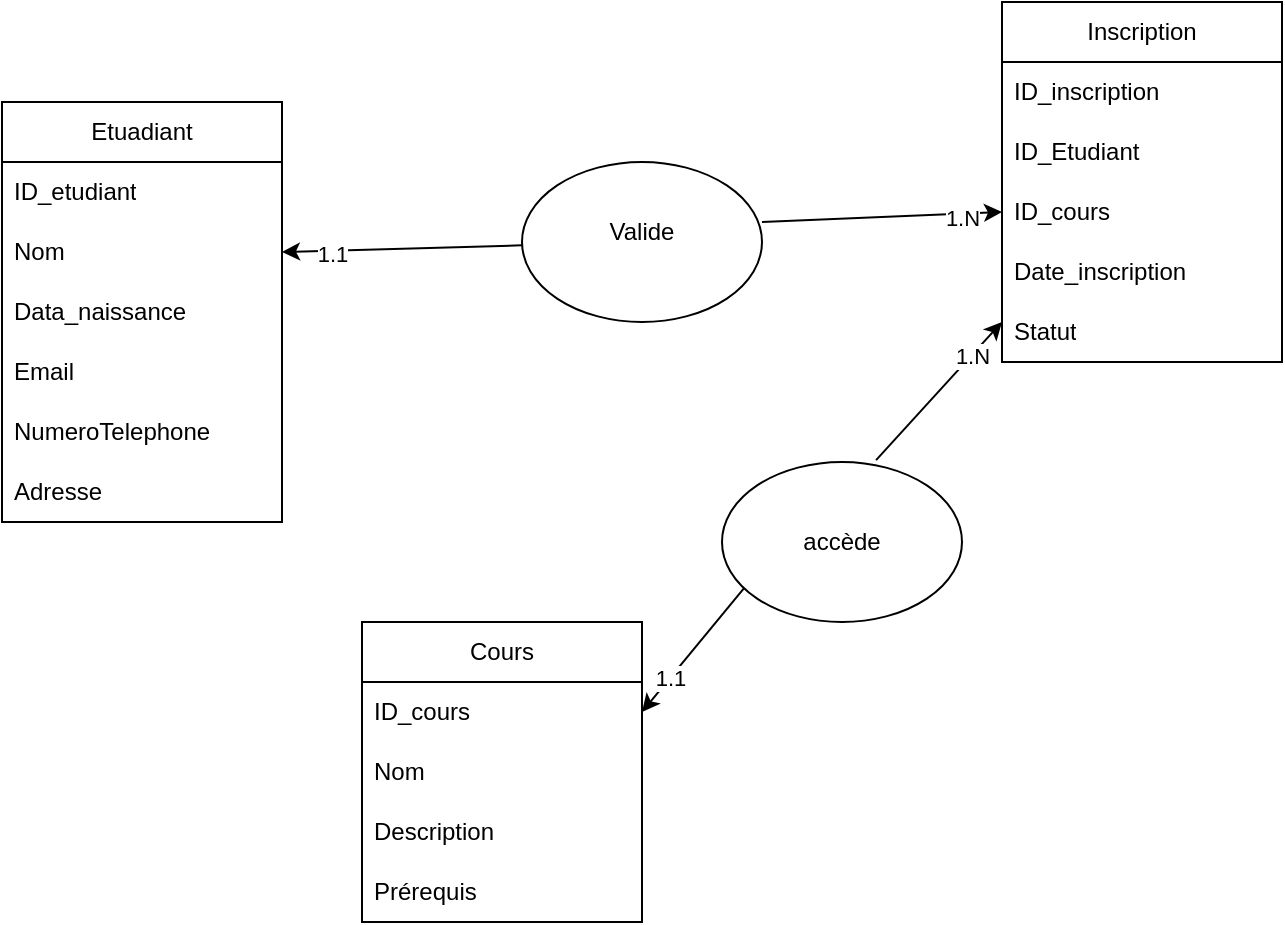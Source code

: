 <mxfile version="24.6.5" type="github">
  <diagram name="Page-1" id="GcaEi_LWb_ihpiTNSkn-">
    <mxGraphModel dx="872" dy="481" grid="1" gridSize="10" guides="1" tooltips="1" connect="1" arrows="1" fold="1" page="1" pageScale="1" pageWidth="827" pageHeight="1169" math="0" shadow="0">
      <root>
        <mxCell id="0" />
        <mxCell id="1" parent="0" />
        <mxCell id="ELLhmeG_A2bBZwW3M-bB-14" value="Etuadiant" style="swimlane;fontStyle=0;childLayout=stackLayout;horizontal=1;startSize=30;horizontalStack=0;resizeParent=1;resizeParentMax=0;resizeLast=0;collapsible=1;marginBottom=0;whiteSpace=wrap;html=1;" parent="1" vertex="1">
          <mxGeometry x="60" y="120" width="140" height="210" as="geometry">
            <mxRectangle x="60" y="120" width="90" height="30" as="alternateBounds" />
          </mxGeometry>
        </mxCell>
        <mxCell id="ELLhmeG_A2bBZwW3M-bB-15" value="ID_etudiant" style="text;strokeColor=none;fillColor=none;align=left;verticalAlign=middle;spacingLeft=4;spacingRight=4;overflow=hidden;points=[[0,0.5],[1,0.5]];portConstraint=eastwest;rotatable=0;whiteSpace=wrap;html=1;" parent="ELLhmeG_A2bBZwW3M-bB-14" vertex="1">
          <mxGeometry y="30" width="140" height="30" as="geometry" />
        </mxCell>
        <mxCell id="ELLhmeG_A2bBZwW3M-bB-16" value="Nom" style="text;strokeColor=none;fillColor=none;align=left;verticalAlign=middle;spacingLeft=4;spacingRight=4;overflow=hidden;points=[[0,0.5],[1,0.5]];portConstraint=eastwest;rotatable=0;whiteSpace=wrap;html=1;" parent="ELLhmeG_A2bBZwW3M-bB-14" vertex="1">
          <mxGeometry y="60" width="140" height="30" as="geometry" />
        </mxCell>
        <mxCell id="ELLhmeG_A2bBZwW3M-bB-17" value="Data_naissance" style="text;strokeColor=none;fillColor=none;align=left;verticalAlign=middle;spacingLeft=4;spacingRight=4;overflow=hidden;points=[[0,0.5],[1,0.5]];portConstraint=eastwest;rotatable=0;whiteSpace=wrap;html=1;" parent="ELLhmeG_A2bBZwW3M-bB-14" vertex="1">
          <mxGeometry y="90" width="140" height="30" as="geometry" />
        </mxCell>
        <mxCell id="ELLhmeG_A2bBZwW3M-bB-28" value="Email" style="text;strokeColor=none;fillColor=none;align=left;verticalAlign=middle;spacingLeft=4;spacingRight=4;overflow=hidden;points=[[0,0.5],[1,0.5]];portConstraint=eastwest;rotatable=0;whiteSpace=wrap;html=1;" parent="ELLhmeG_A2bBZwW3M-bB-14" vertex="1">
          <mxGeometry y="120" width="140" height="30" as="geometry" />
        </mxCell>
        <mxCell id="ELLhmeG_A2bBZwW3M-bB-27" value="NumeroTelephone" style="text;strokeColor=none;fillColor=none;align=left;verticalAlign=middle;spacingLeft=4;spacingRight=4;overflow=hidden;points=[[0,0.5],[1,0.5]];portConstraint=eastwest;rotatable=0;whiteSpace=wrap;html=1;" parent="ELLhmeG_A2bBZwW3M-bB-14" vertex="1">
          <mxGeometry y="150" width="140" height="30" as="geometry" />
        </mxCell>
        <mxCell id="ELLhmeG_A2bBZwW3M-bB-31" value="Adresse" style="text;strokeColor=none;fillColor=none;align=left;verticalAlign=middle;spacingLeft=4;spacingRight=4;overflow=hidden;points=[[0,0.5],[1,0.5]];portConstraint=eastwest;rotatable=0;whiteSpace=wrap;html=1;" parent="ELLhmeG_A2bBZwW3M-bB-14" vertex="1">
          <mxGeometry y="180" width="140" height="30" as="geometry" />
        </mxCell>
        <mxCell id="ELLhmeG_A2bBZwW3M-bB-18" value="Inscription" style="swimlane;fontStyle=0;childLayout=stackLayout;horizontal=1;startSize=30;horizontalStack=0;resizeParent=1;resizeParentMax=0;resizeLast=0;collapsible=1;marginBottom=0;whiteSpace=wrap;html=1;" parent="1" vertex="1">
          <mxGeometry x="560" y="70" width="140" height="180" as="geometry" />
        </mxCell>
        <mxCell id="ELLhmeG_A2bBZwW3M-bB-19" value="ID_inscription" style="text;strokeColor=none;fillColor=none;align=left;verticalAlign=middle;spacingLeft=4;spacingRight=4;overflow=hidden;points=[[0,0.5],[1,0.5]];portConstraint=eastwest;rotatable=0;whiteSpace=wrap;html=1;" parent="ELLhmeG_A2bBZwW3M-bB-18" vertex="1">
          <mxGeometry y="30" width="140" height="30" as="geometry" />
        </mxCell>
        <mxCell id="ELLhmeG_A2bBZwW3M-bB-37" value="ID_Etudiant" style="text;strokeColor=none;fillColor=none;align=left;verticalAlign=middle;spacingLeft=4;spacingRight=4;overflow=hidden;points=[[0,0.5],[1,0.5]];portConstraint=eastwest;rotatable=0;whiteSpace=wrap;html=1;" parent="ELLhmeG_A2bBZwW3M-bB-18" vertex="1">
          <mxGeometry y="60" width="140" height="30" as="geometry" />
        </mxCell>
        <mxCell id="ELLhmeG_A2bBZwW3M-bB-21" value="ID_cours" style="text;strokeColor=none;fillColor=none;align=left;verticalAlign=middle;spacingLeft=4;spacingRight=4;overflow=hidden;points=[[0,0.5],[1,0.5]];portConstraint=eastwest;rotatable=0;whiteSpace=wrap;html=1;" parent="ELLhmeG_A2bBZwW3M-bB-18" vertex="1">
          <mxGeometry y="90" width="140" height="30" as="geometry" />
        </mxCell>
        <mxCell id="ELLhmeG_A2bBZwW3M-bB-30" value="Date_inscription" style="text;strokeColor=none;fillColor=none;align=left;verticalAlign=middle;spacingLeft=4;spacingRight=4;overflow=hidden;points=[[0,0.5],[1,0.5]];portConstraint=eastwest;rotatable=0;whiteSpace=wrap;html=1;" parent="ELLhmeG_A2bBZwW3M-bB-18" vertex="1">
          <mxGeometry y="120" width="140" height="30" as="geometry" />
        </mxCell>
        <mxCell id="ELLhmeG_A2bBZwW3M-bB-29" value="Statut" style="text;strokeColor=none;fillColor=none;align=left;verticalAlign=middle;spacingLeft=4;spacingRight=4;overflow=hidden;points=[[0,0.5],[1,0.5]];portConstraint=eastwest;rotatable=0;whiteSpace=wrap;html=1;" parent="ELLhmeG_A2bBZwW3M-bB-18" vertex="1">
          <mxGeometry y="150" width="140" height="30" as="geometry" />
        </mxCell>
        <mxCell id="ELLhmeG_A2bBZwW3M-bB-22" value="Cours" style="swimlane;fontStyle=0;childLayout=stackLayout;horizontal=1;startSize=30;horizontalStack=0;resizeParent=1;resizeParentMax=0;resizeLast=0;collapsible=1;marginBottom=0;whiteSpace=wrap;html=1;" parent="1" vertex="1">
          <mxGeometry x="240" y="380" width="140" height="150" as="geometry" />
        </mxCell>
        <mxCell id="ELLhmeG_A2bBZwW3M-bB-23" value="ID_cours" style="text;strokeColor=none;fillColor=none;align=left;verticalAlign=middle;spacingLeft=4;spacingRight=4;overflow=hidden;points=[[0,0.5],[1,0.5]];portConstraint=eastwest;rotatable=0;whiteSpace=wrap;html=1;" parent="ELLhmeG_A2bBZwW3M-bB-22" vertex="1">
          <mxGeometry y="30" width="140" height="30" as="geometry" />
        </mxCell>
        <mxCell id="ELLhmeG_A2bBZwW3M-bB-24" value="Nom" style="text;strokeColor=none;fillColor=none;align=left;verticalAlign=middle;spacingLeft=4;spacingRight=4;overflow=hidden;points=[[0,0.5],[1,0.5]];portConstraint=eastwest;rotatable=0;whiteSpace=wrap;html=1;" parent="ELLhmeG_A2bBZwW3M-bB-22" vertex="1">
          <mxGeometry y="60" width="140" height="30" as="geometry" />
        </mxCell>
        <mxCell id="ELLhmeG_A2bBZwW3M-bB-25" value="Description" style="text;strokeColor=none;fillColor=none;align=left;verticalAlign=middle;spacingLeft=4;spacingRight=4;overflow=hidden;points=[[0,0.5],[1,0.5]];portConstraint=eastwest;rotatable=0;whiteSpace=wrap;html=1;" parent="ELLhmeG_A2bBZwW3M-bB-22" vertex="1">
          <mxGeometry y="90" width="140" height="30" as="geometry" />
        </mxCell>
        <mxCell id="ELLhmeG_A2bBZwW3M-bB-32" value="Prérequis" style="text;strokeColor=none;fillColor=none;align=left;verticalAlign=middle;spacingLeft=4;spacingRight=4;overflow=hidden;points=[[0,0.5],[1,0.5]];portConstraint=eastwest;rotatable=0;whiteSpace=wrap;html=1;" parent="ELLhmeG_A2bBZwW3M-bB-22" vertex="1">
          <mxGeometry y="120" width="140" height="30" as="geometry" />
        </mxCell>
        <mxCell id="ELLhmeG_A2bBZwW3M-bB-44" style="edgeStyle=orthogonalEdgeStyle;rounded=0;orthogonalLoop=1;jettySize=auto;html=1;exitX=1;exitY=0.5;exitDx=0;exitDy=0;" parent="ELLhmeG_A2bBZwW3M-bB-22" source="ELLhmeG_A2bBZwW3M-bB-25" target="ELLhmeG_A2bBZwW3M-bB-25" edge="1">
          <mxGeometry relative="1" as="geometry" />
        </mxCell>
        <mxCell id="ELLhmeG_A2bBZwW3M-bB-33" value="" style="ellipse;whiteSpace=wrap;html=1;" parent="1" vertex="1">
          <mxGeometry x="320" y="150" width="120" height="80" as="geometry" />
        </mxCell>
        <mxCell id="ELLhmeG_A2bBZwW3M-bB-34" value="" style="endArrow=classic;html=1;rounded=0;entryX=0;entryY=0.5;entryDx=0;entryDy=0;" parent="1" edge="1">
          <mxGeometry width="50" height="50" relative="1" as="geometry">
            <mxPoint x="440" y="180" as="sourcePoint" />
            <mxPoint x="560" y="175" as="targetPoint" />
          </mxGeometry>
        </mxCell>
        <mxCell id="ELLhmeG_A2bBZwW3M-bB-38" value="1.N" style="edgeLabel;html=1;align=center;verticalAlign=middle;resizable=0;points=[];" parent="ELLhmeG_A2bBZwW3M-bB-34" vertex="1" connectable="0">
          <mxGeometry x="0.665" y="-2" relative="1" as="geometry">
            <mxPoint as="offset" />
          </mxGeometry>
        </mxCell>
        <mxCell id="ELLhmeG_A2bBZwW3M-bB-35" value="Valide" style="text;html=1;align=center;verticalAlign=middle;whiteSpace=wrap;rounded=0;" parent="1" vertex="1">
          <mxGeometry x="350" y="170" width="60" height="30" as="geometry" />
        </mxCell>
        <mxCell id="ELLhmeG_A2bBZwW3M-bB-36" value="" style="endArrow=classic;html=1;rounded=0;entryX=1;entryY=0.5;entryDx=0;entryDy=0;" parent="1" source="ELLhmeG_A2bBZwW3M-bB-33" target="ELLhmeG_A2bBZwW3M-bB-16" edge="1">
          <mxGeometry width="50" height="50" relative="1" as="geometry">
            <mxPoint x="230" y="230" as="sourcePoint" />
            <mxPoint x="280" y="180" as="targetPoint" />
          </mxGeometry>
        </mxCell>
        <mxCell id="ELLhmeG_A2bBZwW3M-bB-39" value="1.1" style="edgeLabel;html=1;align=center;verticalAlign=middle;resizable=0;points=[];" parent="ELLhmeG_A2bBZwW3M-bB-36" vertex="1" connectable="0">
          <mxGeometry x="0.584" y="1" relative="1" as="geometry">
            <mxPoint as="offset" />
          </mxGeometry>
        </mxCell>
        <mxCell id="ELLhmeG_A2bBZwW3M-bB-40" value="accède" style="ellipse;whiteSpace=wrap;html=1;" parent="1" vertex="1">
          <mxGeometry x="420" y="300" width="120" height="80" as="geometry" />
        </mxCell>
        <mxCell id="ELLhmeG_A2bBZwW3M-bB-46" value="" style="endArrow=classic;html=1;rounded=0;exitX=0.642;exitY=-0.012;exitDx=0;exitDy=0;exitPerimeter=0;" parent="1" source="ELLhmeG_A2bBZwW3M-bB-40" edge="1">
          <mxGeometry width="50" height="50" relative="1" as="geometry">
            <mxPoint x="510" y="280" as="sourcePoint" />
            <mxPoint x="560" y="230" as="targetPoint" />
          </mxGeometry>
        </mxCell>
        <mxCell id="ELLhmeG_A2bBZwW3M-bB-51" value="1.N" style="edgeLabel;html=1;align=center;verticalAlign=middle;resizable=0;points=[];" parent="ELLhmeG_A2bBZwW3M-bB-46" vertex="1" connectable="0">
          <mxGeometry x="0.515" relative="1" as="geometry">
            <mxPoint as="offset" />
          </mxGeometry>
        </mxCell>
        <mxCell id="ELLhmeG_A2bBZwW3M-bB-49" value="" style="endArrow=classic;html=1;rounded=0;exitX=0.092;exitY=0.788;exitDx=0;exitDy=0;exitPerimeter=0;entryX=1;entryY=0.5;entryDx=0;entryDy=0;" parent="1" source="ELLhmeG_A2bBZwW3M-bB-40" target="ELLhmeG_A2bBZwW3M-bB-23" edge="1">
          <mxGeometry width="50" height="50" relative="1" as="geometry">
            <mxPoint x="410" y="460" as="sourcePoint" />
            <mxPoint x="460" y="410" as="targetPoint" />
          </mxGeometry>
        </mxCell>
        <mxCell id="ELLhmeG_A2bBZwW3M-bB-50" value="1.1" style="edgeLabel;html=1;align=center;verticalAlign=middle;resizable=0;points=[];" parent="ELLhmeG_A2bBZwW3M-bB-49" vertex="1" connectable="0">
          <mxGeometry x="0.451" relative="1" as="geometry">
            <mxPoint as="offset" />
          </mxGeometry>
        </mxCell>
      </root>
    </mxGraphModel>
  </diagram>
</mxfile>
